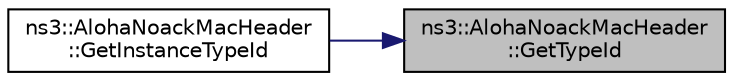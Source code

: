 digraph "ns3::AlohaNoackMacHeader::GetTypeId"
{
 // LATEX_PDF_SIZE
  edge [fontname="Helvetica",fontsize="10",labelfontname="Helvetica",labelfontsize="10"];
  node [fontname="Helvetica",fontsize="10",shape=record];
  rankdir="RL";
  Node1 [label="ns3::AlohaNoackMacHeader\l::GetTypeId",height=0.2,width=0.4,color="black", fillcolor="grey75", style="filled", fontcolor="black",tooltip="Get the type ID."];
  Node1 -> Node2 [dir="back",color="midnightblue",fontsize="10",style="solid",fontname="Helvetica"];
  Node2 [label="ns3::AlohaNoackMacHeader\l::GetInstanceTypeId",height=0.2,width=0.4,color="black", fillcolor="white", style="filled",URL="$classns3_1_1_aloha_noack_mac_header.html#af9531fb24d249614e980cd339be94317",tooltip="Get the most derived TypeId for this Object."];
}
